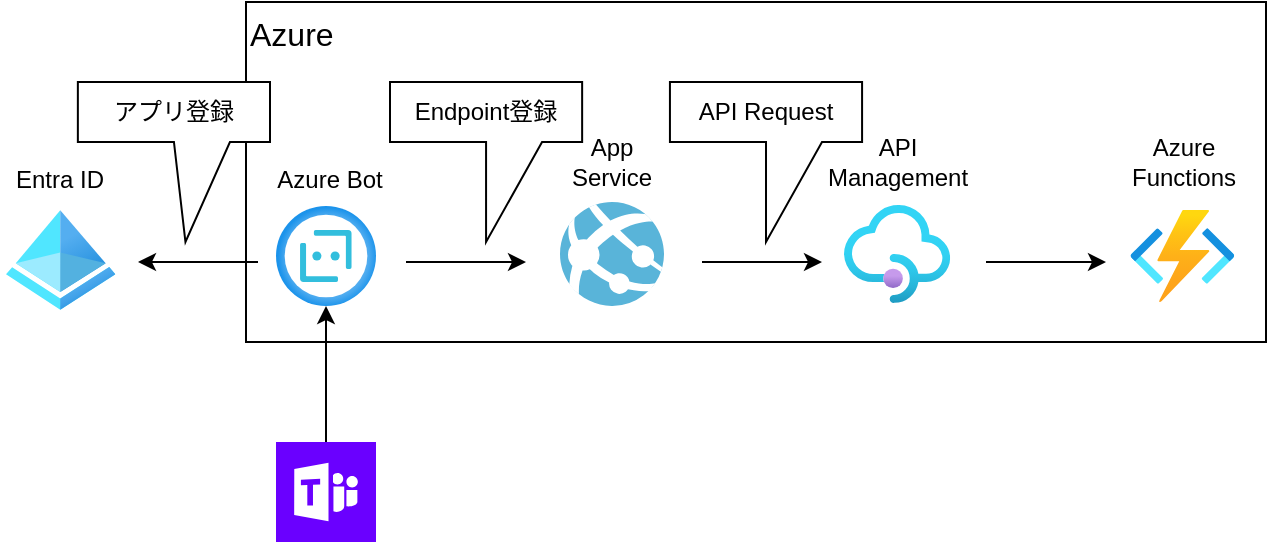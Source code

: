 <mxfile>
    <diagram id="qWde49h8U6zzgNiGJ5Xi" name="ページ1">
        <mxGraphModel dx="936" dy="797" grid="1" gridSize="10" guides="1" tooltips="1" connect="1" arrows="1" fold="1" page="1" pageScale="1" pageWidth="827" pageHeight="1169" math="0" shadow="0">
            <root>
                <mxCell id="0"/>
                <mxCell id="1" parent="0"/>
                <mxCell id="7" value="Azure" style="whiteSpace=wrap;html=1;fillColor=none;labelPosition=center;verticalLabelPosition=middle;align=left;verticalAlign=top;fontSize=16;" vertex="1" parent="1">
                    <mxGeometry x="160" y="20" width="510" height="170" as="geometry"/>
                </mxCell>
                <mxCell id="16" value="" style="edgeStyle=none;html=1;spacing=0;" edge="1" parent="1">
                    <mxGeometry relative="1" as="geometry">
                        <mxPoint x="240" y="150" as="sourcePoint"/>
                        <mxPoint x="300" y="150" as="targetPoint"/>
                    </mxGeometry>
                </mxCell>
                <mxCell id="2" value="" style="aspect=fixed;html=1;points=[];align=center;image;fontSize=12;image=img/lib/azure2/ai_machine_learning/Bot_Services.svg;" vertex="1" parent="1">
                    <mxGeometry x="175" y="122" width="50" height="50" as="geometry"/>
                </mxCell>
                <mxCell id="3" value="" style="sketch=0;pointerEvents=1;shadow=0;dashed=0;html=1;strokeColor=#3700CC;fillColor=#6a00ff;labelPosition=center;verticalLabelPosition=bottom;verticalAlign=top;align=center;outlineConnect=0;shape=mxgraph.veeam2.microsoft_teams;fontColor=#ffffff;" vertex="1" parent="1">
                    <mxGeometry x="175" y="240" width="50" height="50" as="geometry"/>
                </mxCell>
                <mxCell id="4" value="" style="sketch=0;aspect=fixed;html=1;points=[];align=center;image;fontSize=12;image=img/lib/mscae/App_Services.svg;" vertex="1" parent="1">
                    <mxGeometry x="317" y="120" width="52" height="52" as="geometry"/>
                </mxCell>
                <mxCell id="5" value="" style="aspect=fixed;html=1;points=[];align=center;image;fontSize=12;image=img/lib/azure2/app_services/API_Management_Services.svg;" vertex="1" parent="1">
                    <mxGeometry x="459" y="121.5" width="53.08" height="49" as="geometry"/>
                </mxCell>
                <mxCell id="6" value="" style="aspect=fixed;html=1;points=[];align=center;image;fontSize=12;image=img/lib/azure2/compute/Function_Apps.svg;" vertex="1" parent="1">
                    <mxGeometry x="602.13" y="124" width="52.13" height="46" as="geometry"/>
                </mxCell>
                <mxCell id="8" value="Azure Bot" style="text;strokeColor=none;align=center;fillColor=none;html=1;verticalAlign=middle;whiteSpace=wrap;rounded=0;" vertex="1" parent="1">
                    <mxGeometry x="172" y="94" width="60" height="30" as="geometry"/>
                </mxCell>
                <mxCell id="9" value="App Service" style="text;strokeColor=none;align=center;fillColor=none;html=1;verticalAlign=middle;whiteSpace=wrap;rounded=0;" vertex="1" parent="1">
                    <mxGeometry x="313" y="85" width="60" height="30" as="geometry"/>
                </mxCell>
                <mxCell id="10" value="API Management" style="text;strokeColor=none;align=center;fillColor=none;html=1;verticalAlign=middle;whiteSpace=wrap;rounded=0;" vertex="1" parent="1">
                    <mxGeometry x="456.04" y="85" width="60" height="30" as="geometry"/>
                </mxCell>
                <mxCell id="11" value="Azure Functions" style="text;strokeColor=none;align=center;fillColor=none;html=1;verticalAlign=middle;whiteSpace=wrap;rounded=0;" vertex="1" parent="1">
                    <mxGeometry x="599.13" y="85" width="60" height="30" as="geometry"/>
                </mxCell>
                <mxCell id="12" value="Endpoint登録" style="shape=callout;whiteSpace=wrap;html=1;perimeter=calloutPerimeter;position2=0.5;size=50;position=0.5;base=28;direction=east;" vertex="1" parent="1">
                    <mxGeometry x="232" y="60" width="96.07" height="80" as="geometry"/>
                </mxCell>
                <mxCell id="14" value="" style="aspect=fixed;html=1;points=[];align=center;image;fontSize=12;image=img/lib/azure2/identity/Azure_Active_Directory.svg;" vertex="1" parent="1">
                    <mxGeometry x="40" y="124" width="54.69" height="50" as="geometry"/>
                </mxCell>
                <mxCell id="18" value="" style="edgeStyle=none;html=1;spacing=0;" edge="1" parent="1">
                    <mxGeometry relative="1" as="geometry">
                        <mxPoint x="388" y="150" as="sourcePoint"/>
                        <mxPoint x="448" y="150" as="targetPoint"/>
                    </mxGeometry>
                </mxCell>
                <mxCell id="19" value="" style="edgeStyle=none;html=1;spacing=0;" edge="1" parent="1">
                    <mxGeometry relative="1" as="geometry">
                        <mxPoint x="530" y="150" as="sourcePoint"/>
                        <mxPoint x="590" y="150" as="targetPoint"/>
                    </mxGeometry>
                </mxCell>
                <mxCell id="21" value="" style="edgeStyle=none;html=1;spacing=0;" edge="1" parent="1" source="3" target="2">
                    <mxGeometry relative="1" as="geometry">
                        <mxPoint x="140" y="260" as="sourcePoint"/>
                        <mxPoint x="308" y="310" as="targetPoint"/>
                    </mxGeometry>
                </mxCell>
                <mxCell id="22" value="API Request" style="shape=callout;whiteSpace=wrap;html=1;perimeter=calloutPerimeter;position2=0.5;size=50;position=0.5;base=28;direction=east;" vertex="1" parent="1">
                    <mxGeometry x="371.97" y="60" width="96.07" height="80" as="geometry"/>
                </mxCell>
                <mxCell id="23" value="" style="edgeStyle=none;html=1;spacing=0;" edge="1" parent="1">
                    <mxGeometry relative="1" as="geometry">
                        <mxPoint x="166" y="150" as="sourcePoint"/>
                        <mxPoint x="106" y="150" as="targetPoint"/>
                    </mxGeometry>
                </mxCell>
                <mxCell id="24" value="アプリ登録" style="shape=callout;whiteSpace=wrap;html=1;perimeter=calloutPerimeter;position2=0.56;size=50;position=0.5;base=28;direction=east;" vertex="1" parent="1">
                    <mxGeometry x="75.93" y="60" width="96.07" height="80" as="geometry"/>
                </mxCell>
                <mxCell id="25" value="Entra ID" style="text;strokeColor=none;align=center;fillColor=none;html=1;verticalAlign=middle;whiteSpace=wrap;rounded=0;" vertex="1" parent="1">
                    <mxGeometry x="37.35" y="94" width="60" height="30" as="geometry"/>
                </mxCell>
            </root>
        </mxGraphModel>
    </diagram>
</mxfile>